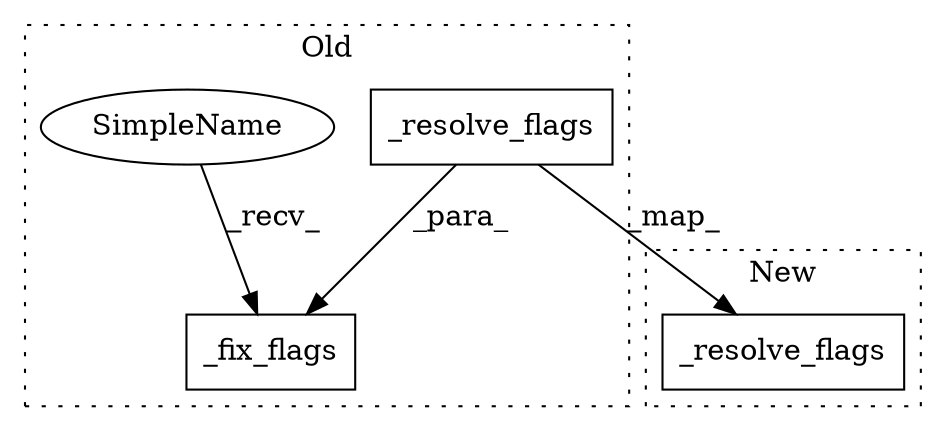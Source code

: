 digraph G {
subgraph cluster0 {
1 [label="_resolve_flags" a="32" s="2451,2482" l="15,1" shape="box"];
3 [label="_fix_flags" a="32" s="2435,2483" l="11,1" shape="box"];
4 [label="SimpleName" a="42" s="2430" l="4" shape="ellipse"];
label = "Old";
style="dotted";
}
subgraph cluster1 {
2 [label="_resolve_flags" a="32" s="2244,2275" l="15,1" shape="box"];
label = "New";
style="dotted";
}
1 -> 2 [label="_map_"];
1 -> 3 [label="_para_"];
4 -> 3 [label="_recv_"];
}